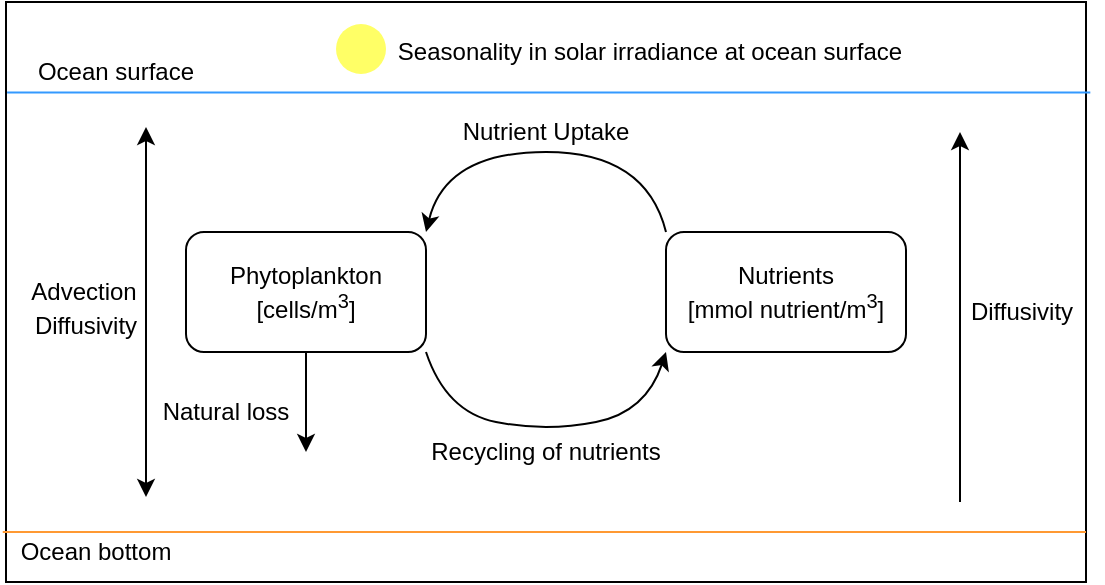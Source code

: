 <mxfile version="14.4.4" type="github">
  <diagram id="C5RBs43oDa-KdzZeNtuy" name="Page-1">
    <mxGraphModel dx="782" dy="437" grid="1" gridSize="10" guides="1" tooltips="1" connect="1" arrows="1" fold="1" page="1" pageScale="1" pageWidth="827" pageHeight="1169" math="0" shadow="0">
      <root>
        <mxCell id="WIyWlLk6GJQsqaUBKTNV-0" />
        <mxCell id="WIyWlLk6GJQsqaUBKTNV-1" parent="WIyWlLk6GJQsqaUBKTNV-0" />
        <mxCell id="SZKCB1koOZA52HyqKy9x-14" value="" style="rounded=0;whiteSpace=wrap;html=1;" vertex="1" parent="WIyWlLk6GJQsqaUBKTNV-1">
          <mxGeometry x="190" y="95" width="540" height="290" as="geometry" />
        </mxCell>
        <mxCell id="SZKCB1koOZA52HyqKy9x-1" value="Phytoplankton&lt;br&gt;[cells/m&lt;sup&gt;3&lt;/sup&gt;]" style="rounded=1;whiteSpace=wrap;html=1;" vertex="1" parent="WIyWlLk6GJQsqaUBKTNV-1">
          <mxGeometry x="280" y="210" width="120" height="60" as="geometry" />
        </mxCell>
        <mxCell id="SZKCB1koOZA52HyqKy9x-3" value="Nutrients&lt;br&gt;[mmol nutrient/m&lt;sup&gt;3&lt;/sup&gt;]" style="whiteSpace=wrap;html=1;rounded=1;" vertex="1" parent="WIyWlLk6GJQsqaUBKTNV-1">
          <mxGeometry x="520" y="210" width="120" height="60" as="geometry" />
        </mxCell>
        <mxCell id="SZKCB1koOZA52HyqKy9x-5" value="" style="endArrow=classic;html=1;exitX=0.5;exitY=1;exitDx=0;exitDy=0;" edge="1" parent="WIyWlLk6GJQsqaUBKTNV-1" source="SZKCB1koOZA52HyqKy9x-1">
          <mxGeometry width="50" height="50" relative="1" as="geometry">
            <mxPoint x="380" y="250" as="sourcePoint" />
            <mxPoint x="340" y="320" as="targetPoint" />
          </mxGeometry>
        </mxCell>
        <mxCell id="SZKCB1koOZA52HyqKy9x-7" value="" style="curved=1;endArrow=classic;html=1;exitX=1;exitY=1;exitDx=0;exitDy=0;entryX=0;entryY=1;entryDx=0;entryDy=0;" edge="1" parent="WIyWlLk6GJQsqaUBKTNV-1" source="SZKCB1koOZA52HyqKy9x-1" target="SZKCB1koOZA52HyqKy9x-3">
          <mxGeometry width="50" height="50" relative="1" as="geometry">
            <mxPoint x="450" y="340" as="sourcePoint" />
            <mxPoint x="450" y="290" as="targetPoint" />
            <Array as="points">
              <mxPoint x="410" y="300" />
              <mxPoint x="460" y="310" />
              <mxPoint x="510" y="300" />
            </Array>
          </mxGeometry>
        </mxCell>
        <mxCell id="SZKCB1koOZA52HyqKy9x-8" value="" style="curved=1;endArrow=none;html=1;exitX=1;exitY=0;exitDx=0;exitDy=0;entryX=0;entryY=0;entryDx=0;entryDy=0;startArrow=classic;startFill=1;endFill=0;" edge="1" parent="WIyWlLk6GJQsqaUBKTNV-1" source="SZKCB1koOZA52HyqKy9x-1" target="SZKCB1koOZA52HyqKy9x-3">
          <mxGeometry width="50" height="50" relative="1" as="geometry">
            <mxPoint x="400" y="140" as="sourcePoint" />
            <mxPoint x="520" y="140" as="targetPoint" />
            <Array as="points">
              <mxPoint x="410" y="170" />
              <mxPoint x="510" y="170" />
            </Array>
          </mxGeometry>
        </mxCell>
        <mxCell id="SZKCB1koOZA52HyqKy9x-9" value="Nutrient Uptake" style="text;html=1;strokeColor=none;fillColor=none;align=center;verticalAlign=middle;whiteSpace=wrap;rounded=0;" vertex="1" parent="WIyWlLk6GJQsqaUBKTNV-1">
          <mxGeometry x="400" y="150" width="120" height="20" as="geometry" />
        </mxCell>
        <mxCell id="SZKCB1koOZA52HyqKy9x-10" value="Recycling of nutrients" style="text;html=1;strokeColor=none;fillColor=none;align=center;verticalAlign=middle;whiteSpace=wrap;rounded=0;" vertex="1" parent="WIyWlLk6GJQsqaUBKTNV-1">
          <mxGeometry x="400" y="310" width="120" height="20" as="geometry" />
        </mxCell>
        <mxCell id="SZKCB1koOZA52HyqKy9x-11" value="Natural loss" style="text;html=1;strokeColor=none;fillColor=none;align=center;verticalAlign=middle;whiteSpace=wrap;rounded=0;" vertex="1" parent="WIyWlLk6GJQsqaUBKTNV-1">
          <mxGeometry x="260" y="290" width="80" height="20" as="geometry" />
        </mxCell>
        <mxCell id="SZKCB1koOZA52HyqKy9x-15" value="" style="endArrow=none;html=1;entryX=1.004;entryY=0.118;entryDx=0;entryDy=0;entryPerimeter=0;exitX=0.001;exitY=0.118;exitDx=0;exitDy=0;exitPerimeter=0;strokeColor=#3399FF;" edge="1" parent="WIyWlLk6GJQsqaUBKTNV-1">
          <mxGeometry width="50" height="50" relative="1" as="geometry">
            <mxPoint x="190.54" y="140.22" as="sourcePoint" />
            <mxPoint x="732.16" y="140.22" as="targetPoint" />
          </mxGeometry>
        </mxCell>
        <mxCell id="SZKCB1koOZA52HyqKy9x-16" value="" style="endArrow=none;html=1;entryX=1.004;entryY=0.118;entryDx=0;entryDy=0;entryPerimeter=0;exitX=0.001;exitY=0.118;exitDx=0;exitDy=0;exitPerimeter=0;strokeColor=#FF9933;" edge="1" parent="WIyWlLk6GJQsqaUBKTNV-1">
          <mxGeometry width="50" height="50" relative="1" as="geometry">
            <mxPoint x="188.38" y="360" as="sourcePoint" />
            <mxPoint x="730.0" y="360" as="targetPoint" />
          </mxGeometry>
        </mxCell>
        <mxCell id="SZKCB1koOZA52HyqKy9x-17" value="" style="endArrow=classic;html=1;anchorPointDirection=0;" edge="1" parent="WIyWlLk6GJQsqaUBKTNV-1">
          <mxGeometry width="50" height="50" relative="1" as="geometry">
            <mxPoint x="667" y="345" as="sourcePoint" />
            <mxPoint x="667" y="160" as="targetPoint" />
          </mxGeometry>
        </mxCell>
        <mxCell id="SZKCB1koOZA52HyqKy9x-18" value="Diffusivity" style="text;html=1;strokeColor=none;fillColor=none;align=center;verticalAlign=middle;whiteSpace=wrap;rounded=0;" vertex="1" parent="WIyWlLk6GJQsqaUBKTNV-1">
          <mxGeometry x="658" y="240" width="80" height="20" as="geometry" />
        </mxCell>
        <mxCell id="SZKCB1koOZA52HyqKy9x-19" value="" style="endArrow=classic;html=1;anchorPointDirection=0;startArrow=classic;startFill=1;" edge="1" parent="WIyWlLk6GJQsqaUBKTNV-1">
          <mxGeometry width="50" height="50" relative="1" as="geometry">
            <mxPoint x="260" y="342.5" as="sourcePoint" />
            <mxPoint x="260" y="157.5" as="targetPoint" />
          </mxGeometry>
        </mxCell>
        <mxCell id="SZKCB1koOZA52HyqKy9x-20" value="Diffusivity" style="text;html=1;strokeColor=none;fillColor=none;align=center;verticalAlign=middle;whiteSpace=wrap;rounded=0;" vertex="1" parent="WIyWlLk6GJQsqaUBKTNV-1">
          <mxGeometry x="190" y="247" width="80" height="20" as="geometry" />
        </mxCell>
        <mxCell id="SZKCB1koOZA52HyqKy9x-21" value="Advection" style="text;html=1;strokeColor=none;fillColor=none;align=center;verticalAlign=middle;whiteSpace=wrap;rounded=0;" vertex="1" parent="WIyWlLk6GJQsqaUBKTNV-1">
          <mxGeometry x="189" y="230" width="80" height="20" as="geometry" />
        </mxCell>
        <mxCell id="SZKCB1koOZA52HyqKy9x-22" value="" style="ellipse;whiteSpace=wrap;html=1;aspect=fixed;gradientColor=none;fillColor=#FFFF66;strokeColor=none;" vertex="1" parent="WIyWlLk6GJQsqaUBKTNV-1">
          <mxGeometry x="355" y="106" width="25" height="25" as="geometry" />
        </mxCell>
        <mxCell id="SZKCB1koOZA52HyqKy9x-23" value="Seasonality in solar irradiance at ocean surface" style="text;html=1;strokeColor=none;fillColor=none;align=center;verticalAlign=middle;whiteSpace=wrap;rounded=0;" vertex="1" parent="WIyWlLk6GJQsqaUBKTNV-1">
          <mxGeometry x="374" y="110" width="276" height="20" as="geometry" />
        </mxCell>
        <mxCell id="SZKCB1koOZA52HyqKy9x-24" value="Ocean surface" style="text;html=1;strokeColor=none;fillColor=none;align=center;verticalAlign=middle;whiteSpace=wrap;rounded=0;" vertex="1" parent="WIyWlLk6GJQsqaUBKTNV-1">
          <mxGeometry x="200" y="120" width="90" height="20" as="geometry" />
        </mxCell>
        <mxCell id="SZKCB1koOZA52HyqKy9x-25" value="Ocean bottom" style="text;html=1;strokeColor=none;fillColor=none;align=center;verticalAlign=middle;whiteSpace=wrap;rounded=0;" vertex="1" parent="WIyWlLk6GJQsqaUBKTNV-1">
          <mxGeometry x="190" y="360" width="90" height="20" as="geometry" />
        </mxCell>
      </root>
    </mxGraphModel>
  </diagram>
</mxfile>
